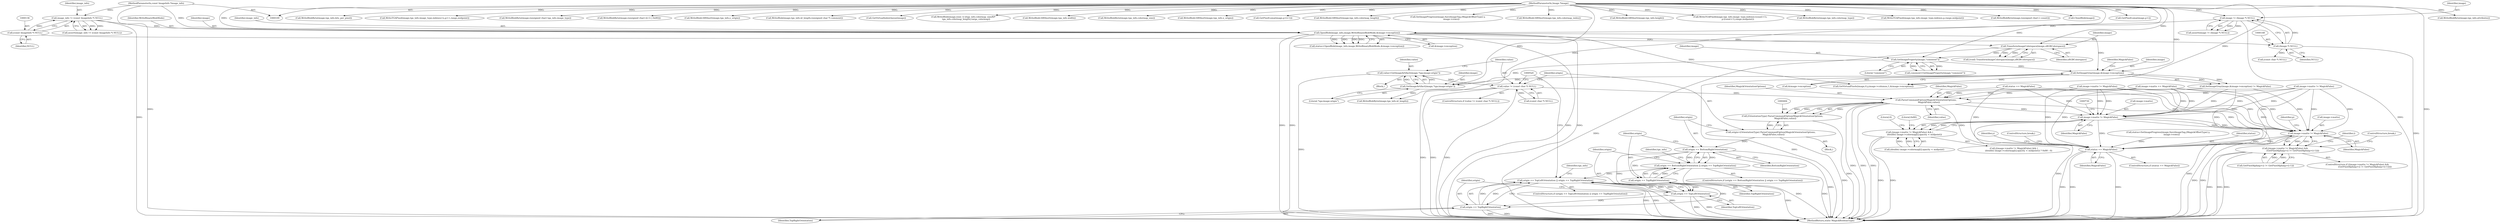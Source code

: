 digraph "0_ImageMagick_65f75a32a93ae4044c528a987a68366ecd4b46b9@pointer" {
"1000468" [label="(Call,value=GetImageArtifact(image,\"tga:image-origin\"))"];
"1000470" [label="(Call,GetImageArtifact(image,\"tga:image-origin\"))"];
"1000234" [label="(Call,GetImageProperty(image,\"comment\"))"];
"1000204" [label="(Call,TransformImageColorspace(image,sRGBColorspace))"];
"1000173" [label="(Call,OpenBlob(image_info,image,WriteBinaryBlobMode,&image->exception))"];
"1000133" [label="(Call,image_info != (const ImageInfo *) NULL)"];
"1000110" [label="(MethodParameterIn,const ImageInfo *image_info)"];
"1000135" [label="(Call,(const ImageInfo *) NULL)"];
"1000145" [label="(Call,image != (Image *) NULL)"];
"1000111" [label="(MethodParameterIn,Image *image)"];
"1000147" [label="(Call,(Image *) NULL)"];
"1000337" [label="(Call,SetImageGray(image,&image->exception))"];
"1000474" [label="(Call,value != (const char *) NULL)"];
"1000485" [label="(Call,ParseCommandOption(MagickOrientationOptions,\n        MagickFalse,value))"];
"1000483" [label="(Call,(OrientationType) ParseCommandOption(MagickOrientationOptions,\n        MagickFalse,value))"];
"1000481" [label="(Call,origin=(OrientationType) ParseCommandOption(MagickOrientationOptions,\n        MagickFalse,value))"];
"1000491" [label="(Call,origin == BottomRightOrientation)"];
"1000490" [label="(Call,origin == BottomRightOrientation || origin == TopRightOrientation)"];
"1000505" [label="(Call,origin == TopLeftOrientation || origin == TopRightOrientation)"];
"1000494" [label="(Call,origin == TopRightOrientation)"];
"1000506" [label="(Call,origin == TopLeftOrientation)"];
"1000509" [label="(Call,origin == TopRightOrientation)"];
"1000723" [label="(Call,image->matte != MagickFalse)"];
"1000722" [label="(Call,(image->matte != MagickFalse) && (\n              (double) image->colormap[i].opacity < midpoint))"];
"1000989" [label="(Call,image->matte != MagickFalse)"];
"1000988" [label="(Call,(image->matte != MagickFalse) &&\n                      (GetPixelAlpha(p+i) != GetPixelAlpha(p+(i-1))))"];
"1001163" [label="(Call,status == MagickFalse)"];
"1000205" [label="(Identifier,image)"];
"1000600" [label="(Call,WriteBlobByte(image,tga_info.attributes))"];
"1000739" [label="(Literal,0x80)"];
"1000994" [label="(Call,GetPixelAlpha(p+i) != GetPixelAlpha(p+(i-1)))"];
"1000110" [label="(MethodParameterIn,const ImageInfo *image_info)"];
"1000834" [label="(Identifier,y)"];
"1000499" [label="(Identifier,tga_info)"];
"1000593" [label="(Call,WriteBlobByte(image,tga_info.bits_per_pixel))"];
"1001162" [label="(ControlStructure,if (status == MagickFalse))"];
"1000509" [label="(Call,origin == TopRightOrientation)"];
"1000521" [label="(Call,WriteBlobByte(image,tga_info.id_length))"];
"1001130" [label="(Call,WriteTGAPixel(image,tga_info.image_type,indexes+x,p++,range,midpoint))"];
"1000993" [label="(Identifier,MagickFalse)"];
"1000240" [label="(Call,(const char *) NULL)"];
"1000535" [label="(Call,WriteBlobByte(image,(unsigned char) tga_info.image_type))"];
"1000177" [label="(Call,&image->exception)"];
"1001088" [label="(Call,WriteBlobByte(image,(unsigned char) ((i-1) | 0x80)))"];
"1000204" [label="(Call,TransformImageColorspace(image,sRGBColorspace))"];
"1000572" [label="(Call,WriteBlobLSBShort(image,tga_info.y_origin))"];
"1001007" [label="(Identifier,i)"];
"1000988" [label="(Call,(image->matte != MagickFalse) &&\n                      (GetPixelAlpha(p+i) != GetPixelAlpha(p+(i-1))))"];
"1000482" [label="(Identifier,origin)"];
"1000613" [label="(Call,WriteBlob(image,tga_info.id_length,(unsigned char *) comment))"];
"1000481" [label="(Call,origin=(OrientationType) ParseCommandOption(MagickOrientationOptions,\n        MagickFalse,value))"];
"1000147" [label="(Call,(Image *) NULL)"];
"1000859" [label="(Call,GetVirtualIndexQueue(image))"];
"1000800" [label="(Call,WriteBlob(image,(size_t) ((tga_info.colormap_size/8)*\n        tga_info.colormap_length),targa_colormap))"];
"1000488" [label="(Identifier,value)"];
"1000723" [label="(Call,image->matte != MagickFalse)"];
"1000336" [label="(Call,SetImageGray(image,&image->exception) != MagickFalse)"];
"1000579" [label="(Call,WriteBlobLSBShort(image,tga_info.width))"];
"1000989" [label="(Call,image->matte != MagickFalse)"];
"1000558" [label="(Call,WriteBlobByte(image,tga_info.colormap_size))"];
"1000176" [label="(Identifier,WriteBinaryBlobMode)"];
"1000565" [label="(Call,WriteBlobLSBShort(image,tga_info.x_origin))"];
"1000182" [label="(Call,status == MagickFalse)"];
"1000236" [label="(Literal,\"comment\")"];
"1000496" [label="(Identifier,TopRightOrientation)"];
"1000491" [label="(Call,origin == BottomRightOrientation)"];
"1000940" [label="(Call,GetPixelLuma(image,p+(i-1)))"];
"1000551" [label="(Call,WriteBlobLSBShort(image,tga_info.colormap_length))"];
"1000171" [label="(Call,status=OpenBlob(image_info,image,WriteBinaryBlobMode,&image->exception))"];
"1000493" [label="(Identifier,BottomRightOrientation)"];
"1000476" [label="(Call,(const char *) NULL)"];
"1000510" [label="(Identifier,origin)"];
"1000838" [label="(Call,GetVirtualPixels(image,0,y,image->columns,1,&image->exception))"];
"1001153" [label="(Call,SetImageProgress(image,SaveImageTag,(MagickOffsetType) y,\n          image->rows))"];
"1000337" [label="(Call,SetImageGray(image,&image->exception))"];
"1000494" [label="(Call,origin == TopRightOrientation)"];
"1000232" [label="(Call,comment=GetImageProperty(image,\"comment\"))"];
"1000146" [label="(Identifier,image)"];
"1000474" [label="(Call,value != (const char *) NULL)"];
"1000339" [label="(Call,&image->exception)"];
"1000479" [label="(Block,)"];
"1000990" [label="(Call,image->matte)"];
"1000234" [label="(Call,GetImageProperty(image,\"comment\"))"];
"1000721" [label="(Call,((image->matte != MagickFalse) && (\n              (double) image->colormap[i].opacity < midpoint)) ? 0x80 : 0)"];
"1000486" [label="(Identifier,MagickOrientationOptions)"];
"1001166" [label="(ControlStructure,break;)"];
"1000485" [label="(Call,ParseCommandOption(MagickOrientationOptions,\n        MagickFalse,value))"];
"1000506" [label="(Call,origin == TopLeftOrientation)"];
"1000508" [label="(Identifier,TopLeftOrientation)"];
"1000206" [label="(Identifier,sRGBColorspace)"];
"1000727" [label="(Identifier,MagickFalse)"];
"1000544" [label="(Call,WriteBlobLSBShort(image,tga_info.colormap_index))"];
"1000471" [label="(Identifier,image)"];
"1001151" [label="(Call,status=SetImageProgress(image,SaveImageTag,(MagickOffsetType) y,\n          image->rows))"];
"1000145" [label="(Call,image != (Image *) NULL)"];
"1000235" [label="(Identifier,image)"];
"1000987" [label="(ControlStructure,if ((image->matte != MagickFalse) &&\n                      (GetPixelAlpha(p+i) != GetPixelAlpha(p+(i-1)))))"];
"1000740" [label="(Literal,0)"];
"1000997" [label="(Identifier,p)"];
"1000470" [label="(Call,GetImageArtifact(image,\"tga:image-origin\"))"];
"1000137" [label="(Identifier,NULL)"];
"1000173" [label="(Call,OpenBlob(image_info,image,WriteBinaryBlobMode,&image->exception))"];
"1000507" [label="(Identifier,origin)"];
"1001165" [label="(Identifier,MagickFalse)"];
"1000586" [label="(Call,WriteBlobLSBShort(image,tga_info.height))"];
"1000343" [label="(Identifier,MagickFalse)"];
"1000495" [label="(Identifier,origin)"];
"1000338" [label="(Identifier,image)"];
"1000468" [label="(Call,value=GetImageArtifact(image,\"tga:image-origin\"))"];
"1000469" [label="(Identifier,value)"];
"1000391" [label="(Call,image->matte != MagickFalse)"];
"1000490" [label="(Call,origin == BottomRightOrientation || origin == TopRightOrientation)"];
"1000728" [label="(Call,(double) image->colormap[i].opacity < midpoint)"];
"1000331" [label="(Call,image->matte == MagickFalse)"];
"1001059" [label="(Call,WriteTGAPixel(image,tga_info.image_type,indexes-(count+1),\n                      p-(count+1),range,midpoint))"];
"1000135" [label="(Call,(const ImageInfo *) NULL)"];
"1001005" [label="(ControlStructure,break;)"];
"1000528" [label="(Call,WriteBlobByte(image,tga_info.colormap_type))"];
"1000112" [label="(Block,)"];
"1000175" [label="(Identifier,image)"];
"1000149" [label="(Identifier,NULL)"];
"1000489" [label="(ControlStructure,if (origin == BottomRightOrientation || origin == TopRightOrientation))"];
"1000504" [label="(ControlStructure,if (origin == TopLeftOrientation || origin == TopRightOrientation))"];
"1000475" [label="(Identifier,value)"];
"1001097" [label="(Call,WriteTGAPixel(image,tga_info.image_type,indexes,p,range,midpoint))"];
"1000409" [label="(Call,image->matte != MagickFalse)"];
"1000174" [label="(Identifier,image_info)"];
"1000483" [label="(Call,(OrientationType) ParseCommandOption(MagickOrientationOptions,\n        MagickFalse,value))"];
"1001173" [label="(MethodReturn,static MagickBooleanType)"];
"1000472" [label="(Literal,\"tga:image-origin\")"];
"1000202" [label="(Call,(void) TransformImageColorspace(image,sRGBColorspace))"];
"1001048" [label="(Call,WriteBlobByte(image,(unsigned char) (--count)))"];
"1001163" [label="(Call,status == MagickFalse)"];
"1000514" [label="(Identifier,tga_info)"];
"1000473" [label="(ControlStructure,if (value != (const char *) NULL))"];
"1000144" [label="(Call,assert(image != (Image *) NULL))"];
"1001169" [label="(Call,CloseBlob(image))"];
"1000132" [label="(Call,assert(image_info != (const ImageInfo *) NULL))"];
"1000724" [label="(Call,image->matte)"];
"1000487" [label="(Identifier,MagickFalse)"];
"1000935" [label="(Call,GetPixelLuma(image,p+i))"];
"1001164" [label="(Identifier,status)"];
"1000505" [label="(Call,origin == TopLeftOrientation || origin == TopRightOrientation)"];
"1000492" [label="(Identifier,origin)"];
"1000133" [label="(Call,image_info != (const ImageInfo *) NULL)"];
"1000511" [label="(Identifier,TopRightOrientation)"];
"1000722" [label="(Call,(image->matte != MagickFalse) && (\n              (double) image->colormap[i].opacity < midpoint))"];
"1000134" [label="(Identifier,image_info)"];
"1000111" [label="(MethodParameterIn,Image *image)"];
"1000468" -> "1000112"  [label="AST: "];
"1000468" -> "1000470"  [label="CFG: "];
"1000469" -> "1000468"  [label="AST: "];
"1000470" -> "1000468"  [label="AST: "];
"1000475" -> "1000468"  [label="CFG: "];
"1000468" -> "1001173"  [label="DDG: "];
"1000470" -> "1000468"  [label="DDG: "];
"1000470" -> "1000468"  [label="DDG: "];
"1000468" -> "1000474"  [label="DDG: "];
"1000470" -> "1000472"  [label="CFG: "];
"1000471" -> "1000470"  [label="AST: "];
"1000472" -> "1000470"  [label="AST: "];
"1000234" -> "1000470"  [label="DDG: "];
"1000337" -> "1000470"  [label="DDG: "];
"1000111" -> "1000470"  [label="DDG: "];
"1000470" -> "1000521"  [label="DDG: "];
"1000234" -> "1000232"  [label="AST: "];
"1000234" -> "1000236"  [label="CFG: "];
"1000235" -> "1000234"  [label="AST: "];
"1000236" -> "1000234"  [label="AST: "];
"1000232" -> "1000234"  [label="CFG: "];
"1000234" -> "1000232"  [label="DDG: "];
"1000234" -> "1000232"  [label="DDG: "];
"1000204" -> "1000234"  [label="DDG: "];
"1000111" -> "1000234"  [label="DDG: "];
"1000234" -> "1000337"  [label="DDG: "];
"1000204" -> "1000202"  [label="AST: "];
"1000204" -> "1000206"  [label="CFG: "];
"1000205" -> "1000204"  [label="AST: "];
"1000206" -> "1000204"  [label="AST: "];
"1000202" -> "1000204"  [label="CFG: "];
"1000204" -> "1001173"  [label="DDG: "];
"1000204" -> "1000202"  [label="DDG: "];
"1000204" -> "1000202"  [label="DDG: "];
"1000173" -> "1000204"  [label="DDG: "];
"1000111" -> "1000204"  [label="DDG: "];
"1000173" -> "1000171"  [label="AST: "];
"1000173" -> "1000177"  [label="CFG: "];
"1000174" -> "1000173"  [label="AST: "];
"1000175" -> "1000173"  [label="AST: "];
"1000176" -> "1000173"  [label="AST: "];
"1000177" -> "1000173"  [label="AST: "];
"1000171" -> "1000173"  [label="CFG: "];
"1000173" -> "1001173"  [label="DDG: "];
"1000173" -> "1001173"  [label="DDG: "];
"1000173" -> "1001173"  [label="DDG: "];
"1000173" -> "1001173"  [label="DDG: "];
"1000173" -> "1000171"  [label="DDG: "];
"1000173" -> "1000171"  [label="DDG: "];
"1000173" -> "1000171"  [label="DDG: "];
"1000173" -> "1000171"  [label="DDG: "];
"1000133" -> "1000173"  [label="DDG: "];
"1000110" -> "1000173"  [label="DDG: "];
"1000145" -> "1000173"  [label="DDG: "];
"1000111" -> "1000173"  [label="DDG: "];
"1000173" -> "1000337"  [label="DDG: "];
"1000173" -> "1000838"  [label="DDG: "];
"1000133" -> "1000132"  [label="AST: "];
"1000133" -> "1000135"  [label="CFG: "];
"1000134" -> "1000133"  [label="AST: "];
"1000135" -> "1000133"  [label="AST: "];
"1000132" -> "1000133"  [label="CFG: "];
"1000133" -> "1001173"  [label="DDG: "];
"1000133" -> "1000132"  [label="DDG: "];
"1000133" -> "1000132"  [label="DDG: "];
"1000110" -> "1000133"  [label="DDG: "];
"1000135" -> "1000133"  [label="DDG: "];
"1000110" -> "1000109"  [label="AST: "];
"1000110" -> "1001173"  [label="DDG: "];
"1000135" -> "1000137"  [label="CFG: "];
"1000136" -> "1000135"  [label="AST: "];
"1000137" -> "1000135"  [label="AST: "];
"1000135" -> "1000147"  [label="DDG: "];
"1000145" -> "1000144"  [label="AST: "];
"1000145" -> "1000147"  [label="CFG: "];
"1000146" -> "1000145"  [label="AST: "];
"1000147" -> "1000145"  [label="AST: "];
"1000144" -> "1000145"  [label="CFG: "];
"1000145" -> "1001173"  [label="DDG: "];
"1000145" -> "1000144"  [label="DDG: "];
"1000145" -> "1000144"  [label="DDG: "];
"1000111" -> "1000145"  [label="DDG: "];
"1000147" -> "1000145"  [label="DDG: "];
"1000111" -> "1000109"  [label="AST: "];
"1000111" -> "1001173"  [label="DDG: "];
"1000111" -> "1000337"  [label="DDG: "];
"1000111" -> "1000521"  [label="DDG: "];
"1000111" -> "1000528"  [label="DDG: "];
"1000111" -> "1000535"  [label="DDG: "];
"1000111" -> "1000544"  [label="DDG: "];
"1000111" -> "1000551"  [label="DDG: "];
"1000111" -> "1000558"  [label="DDG: "];
"1000111" -> "1000565"  [label="DDG: "];
"1000111" -> "1000572"  [label="DDG: "];
"1000111" -> "1000579"  [label="DDG: "];
"1000111" -> "1000586"  [label="DDG: "];
"1000111" -> "1000593"  [label="DDG: "];
"1000111" -> "1000600"  [label="DDG: "];
"1000111" -> "1000613"  [label="DDG: "];
"1000111" -> "1000800"  [label="DDG: "];
"1000111" -> "1000838"  [label="DDG: "];
"1000111" -> "1000859"  [label="DDG: "];
"1000111" -> "1000935"  [label="DDG: "];
"1000111" -> "1000940"  [label="DDG: "];
"1000111" -> "1001048"  [label="DDG: "];
"1000111" -> "1001059"  [label="DDG: "];
"1000111" -> "1001088"  [label="DDG: "];
"1000111" -> "1001097"  [label="DDG: "];
"1000111" -> "1001130"  [label="DDG: "];
"1000111" -> "1001153"  [label="DDG: "];
"1000111" -> "1001169"  [label="DDG: "];
"1000147" -> "1000149"  [label="CFG: "];
"1000148" -> "1000147"  [label="AST: "];
"1000149" -> "1000147"  [label="AST: "];
"1000147" -> "1001173"  [label="DDG: "];
"1000147" -> "1000240"  [label="DDG: "];
"1000337" -> "1000336"  [label="AST: "];
"1000337" -> "1000339"  [label="CFG: "];
"1000338" -> "1000337"  [label="AST: "];
"1000339" -> "1000337"  [label="AST: "];
"1000343" -> "1000337"  [label="CFG: "];
"1000337" -> "1001173"  [label="DDG: "];
"1000337" -> "1000336"  [label="DDG: "];
"1000337" -> "1000336"  [label="DDG: "];
"1000337" -> "1000838"  [label="DDG: "];
"1000474" -> "1000473"  [label="AST: "];
"1000474" -> "1000476"  [label="CFG: "];
"1000475" -> "1000474"  [label="AST: "];
"1000476" -> "1000474"  [label="AST: "];
"1000482" -> "1000474"  [label="CFG: "];
"1000520" -> "1000474"  [label="CFG: "];
"1000474" -> "1001173"  [label="DDG: "];
"1000474" -> "1001173"  [label="DDG: "];
"1000474" -> "1001173"  [label="DDG: "];
"1000476" -> "1000474"  [label="DDG: "];
"1000474" -> "1000485"  [label="DDG: "];
"1000485" -> "1000483"  [label="AST: "];
"1000485" -> "1000488"  [label="CFG: "];
"1000486" -> "1000485"  [label="AST: "];
"1000487" -> "1000485"  [label="AST: "];
"1000488" -> "1000485"  [label="AST: "];
"1000483" -> "1000485"  [label="CFG: "];
"1000485" -> "1001173"  [label="DDG: "];
"1000485" -> "1001173"  [label="DDG: "];
"1000485" -> "1001173"  [label="DDG: "];
"1000485" -> "1000483"  [label="DDG: "];
"1000485" -> "1000483"  [label="DDG: "];
"1000485" -> "1000483"  [label="DDG: "];
"1000336" -> "1000485"  [label="DDG: "];
"1000182" -> "1000485"  [label="DDG: "];
"1000409" -> "1000485"  [label="DDG: "];
"1000331" -> "1000485"  [label="DDG: "];
"1000391" -> "1000485"  [label="DDG: "];
"1000485" -> "1000723"  [label="DDG: "];
"1000485" -> "1000989"  [label="DDG: "];
"1000485" -> "1001163"  [label="DDG: "];
"1000483" -> "1000481"  [label="AST: "];
"1000484" -> "1000483"  [label="AST: "];
"1000481" -> "1000483"  [label="CFG: "];
"1000483" -> "1001173"  [label="DDG: "];
"1000483" -> "1000481"  [label="DDG: "];
"1000481" -> "1000479"  [label="AST: "];
"1000482" -> "1000481"  [label="AST: "];
"1000492" -> "1000481"  [label="CFG: "];
"1000481" -> "1001173"  [label="DDG: "];
"1000481" -> "1000491"  [label="DDG: "];
"1000491" -> "1000490"  [label="AST: "];
"1000491" -> "1000493"  [label="CFG: "];
"1000492" -> "1000491"  [label="AST: "];
"1000493" -> "1000491"  [label="AST: "];
"1000495" -> "1000491"  [label="CFG: "];
"1000490" -> "1000491"  [label="CFG: "];
"1000491" -> "1001173"  [label="DDG: "];
"1000491" -> "1000490"  [label="DDG: "];
"1000491" -> "1000490"  [label="DDG: "];
"1000491" -> "1000494"  [label="DDG: "];
"1000491" -> "1000506"  [label="DDG: "];
"1000490" -> "1000489"  [label="AST: "];
"1000490" -> "1000494"  [label="CFG: "];
"1000494" -> "1000490"  [label="AST: "];
"1000499" -> "1000490"  [label="CFG: "];
"1000507" -> "1000490"  [label="CFG: "];
"1000490" -> "1001173"  [label="DDG: "];
"1000490" -> "1001173"  [label="DDG: "];
"1000494" -> "1000490"  [label="DDG: "];
"1000494" -> "1000490"  [label="DDG: "];
"1000490" -> "1000505"  [label="DDG: "];
"1000505" -> "1000504"  [label="AST: "];
"1000505" -> "1000506"  [label="CFG: "];
"1000505" -> "1000509"  [label="CFG: "];
"1000506" -> "1000505"  [label="AST: "];
"1000509" -> "1000505"  [label="AST: "];
"1000514" -> "1000505"  [label="CFG: "];
"1000520" -> "1000505"  [label="CFG: "];
"1000505" -> "1001173"  [label="DDG: "];
"1000505" -> "1001173"  [label="DDG: "];
"1000505" -> "1001173"  [label="DDG: "];
"1000506" -> "1000505"  [label="DDG: "];
"1000506" -> "1000505"  [label="DDG: "];
"1000509" -> "1000505"  [label="DDG: "];
"1000509" -> "1000505"  [label="DDG: "];
"1000494" -> "1000496"  [label="CFG: "];
"1000495" -> "1000494"  [label="AST: "];
"1000496" -> "1000494"  [label="AST: "];
"1000494" -> "1001173"  [label="DDG: "];
"1000494" -> "1000506"  [label="DDG: "];
"1000494" -> "1000509"  [label="DDG: "];
"1000506" -> "1000508"  [label="CFG: "];
"1000507" -> "1000506"  [label="AST: "];
"1000508" -> "1000506"  [label="AST: "];
"1000510" -> "1000506"  [label="CFG: "];
"1000506" -> "1001173"  [label="DDG: "];
"1000506" -> "1001173"  [label="DDG: "];
"1000506" -> "1000509"  [label="DDG: "];
"1000509" -> "1000511"  [label="CFG: "];
"1000510" -> "1000509"  [label="AST: "];
"1000511" -> "1000509"  [label="AST: "];
"1000509" -> "1001173"  [label="DDG: "];
"1000509" -> "1001173"  [label="DDG: "];
"1000723" -> "1000722"  [label="AST: "];
"1000723" -> "1000727"  [label="CFG: "];
"1000724" -> "1000723"  [label="AST: "];
"1000727" -> "1000723"  [label="AST: "];
"1000730" -> "1000723"  [label="CFG: "];
"1000722" -> "1000723"  [label="CFG: "];
"1000723" -> "1001173"  [label="DDG: "];
"1000723" -> "1001173"  [label="DDG: "];
"1000723" -> "1000722"  [label="DDG: "];
"1000723" -> "1000722"  [label="DDG: "];
"1000391" -> "1000723"  [label="DDG: "];
"1000391" -> "1000723"  [label="DDG: "];
"1000331" -> "1000723"  [label="DDG: "];
"1000331" -> "1000723"  [label="DDG: "];
"1000409" -> "1000723"  [label="DDG: "];
"1000409" -> "1000723"  [label="DDG: "];
"1000336" -> "1000723"  [label="DDG: "];
"1000182" -> "1000723"  [label="DDG: "];
"1000723" -> "1000989"  [label="DDG: "];
"1000723" -> "1000989"  [label="DDG: "];
"1000723" -> "1001163"  [label="DDG: "];
"1000722" -> "1000721"  [label="AST: "];
"1000722" -> "1000728"  [label="CFG: "];
"1000728" -> "1000722"  [label="AST: "];
"1000739" -> "1000722"  [label="CFG: "];
"1000740" -> "1000722"  [label="CFG: "];
"1000722" -> "1001173"  [label="DDG: "];
"1000722" -> "1001173"  [label="DDG: "];
"1000728" -> "1000722"  [label="DDG: "];
"1000728" -> "1000722"  [label="DDG: "];
"1000989" -> "1000988"  [label="AST: "];
"1000989" -> "1000993"  [label="CFG: "];
"1000990" -> "1000989"  [label="AST: "];
"1000993" -> "1000989"  [label="AST: "];
"1000997" -> "1000989"  [label="CFG: "];
"1000988" -> "1000989"  [label="CFG: "];
"1000989" -> "1001173"  [label="DDG: "];
"1000989" -> "1001173"  [label="DDG: "];
"1000989" -> "1000988"  [label="DDG: "];
"1000989" -> "1000988"  [label="DDG: "];
"1000391" -> "1000989"  [label="DDG: "];
"1000391" -> "1000989"  [label="DDG: "];
"1000331" -> "1000989"  [label="DDG: "];
"1000331" -> "1000989"  [label="DDG: "];
"1000409" -> "1000989"  [label="DDG: "];
"1000409" -> "1000989"  [label="DDG: "];
"1000182" -> "1000989"  [label="DDG: "];
"1000336" -> "1000989"  [label="DDG: "];
"1001163" -> "1000989"  [label="DDG: "];
"1000989" -> "1001163"  [label="DDG: "];
"1000988" -> "1000987"  [label="AST: "];
"1000988" -> "1000994"  [label="CFG: "];
"1000994" -> "1000988"  [label="AST: "];
"1001005" -> "1000988"  [label="CFG: "];
"1001007" -> "1000988"  [label="CFG: "];
"1000988" -> "1001173"  [label="DDG: "];
"1000988" -> "1001173"  [label="DDG: "];
"1000988" -> "1001173"  [label="DDG: "];
"1000994" -> "1000988"  [label="DDG: "];
"1000994" -> "1000988"  [label="DDG: "];
"1001163" -> "1001162"  [label="AST: "];
"1001163" -> "1001165"  [label="CFG: "];
"1001164" -> "1001163"  [label="AST: "];
"1001165" -> "1001163"  [label="AST: "];
"1001166" -> "1001163"  [label="CFG: "];
"1000834" -> "1001163"  [label="CFG: "];
"1001163" -> "1001173"  [label="DDG: "];
"1001163" -> "1001173"  [label="DDG: "];
"1001163" -> "1001173"  [label="DDG: "];
"1001151" -> "1001163"  [label="DDG: "];
"1000182" -> "1001163"  [label="DDG: "];
"1000409" -> "1001163"  [label="DDG: "];
"1000391" -> "1001163"  [label="DDG: "];
"1000336" -> "1001163"  [label="DDG: "];
"1000331" -> "1001163"  [label="DDG: "];
}
